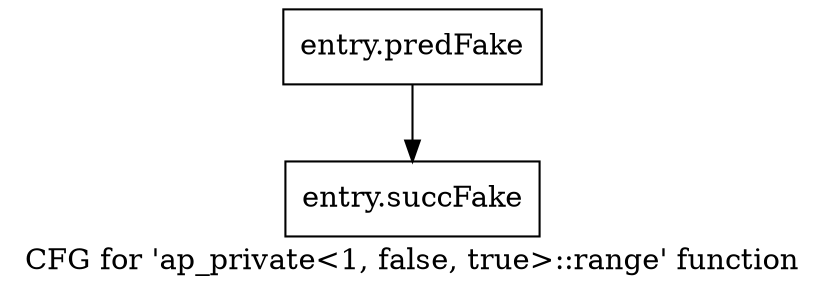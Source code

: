 digraph "CFG for 'ap_private\<1, false, true\>::range' function" {
	label="CFG for 'ap_private\<1, false, true\>::range' function";

	Node0x3b10fe0 [shape=record,filename="",linenumber="",label="{entry.predFake}"];
	Node0x3b10fe0 -> Node0x3aa9260[ callList="" memoryops="" filename="/tools/Xilinx/Vitis_HLS/2022.1/include/etc/ap_private.h" execusionnum="0"];
	Node0x3aa9260 [shape=record,filename="/tools/Xilinx/Vitis_HLS/2022.1/include/etc/ap_private.h",linenumber="2878",label="{entry.succFake}"];
}
